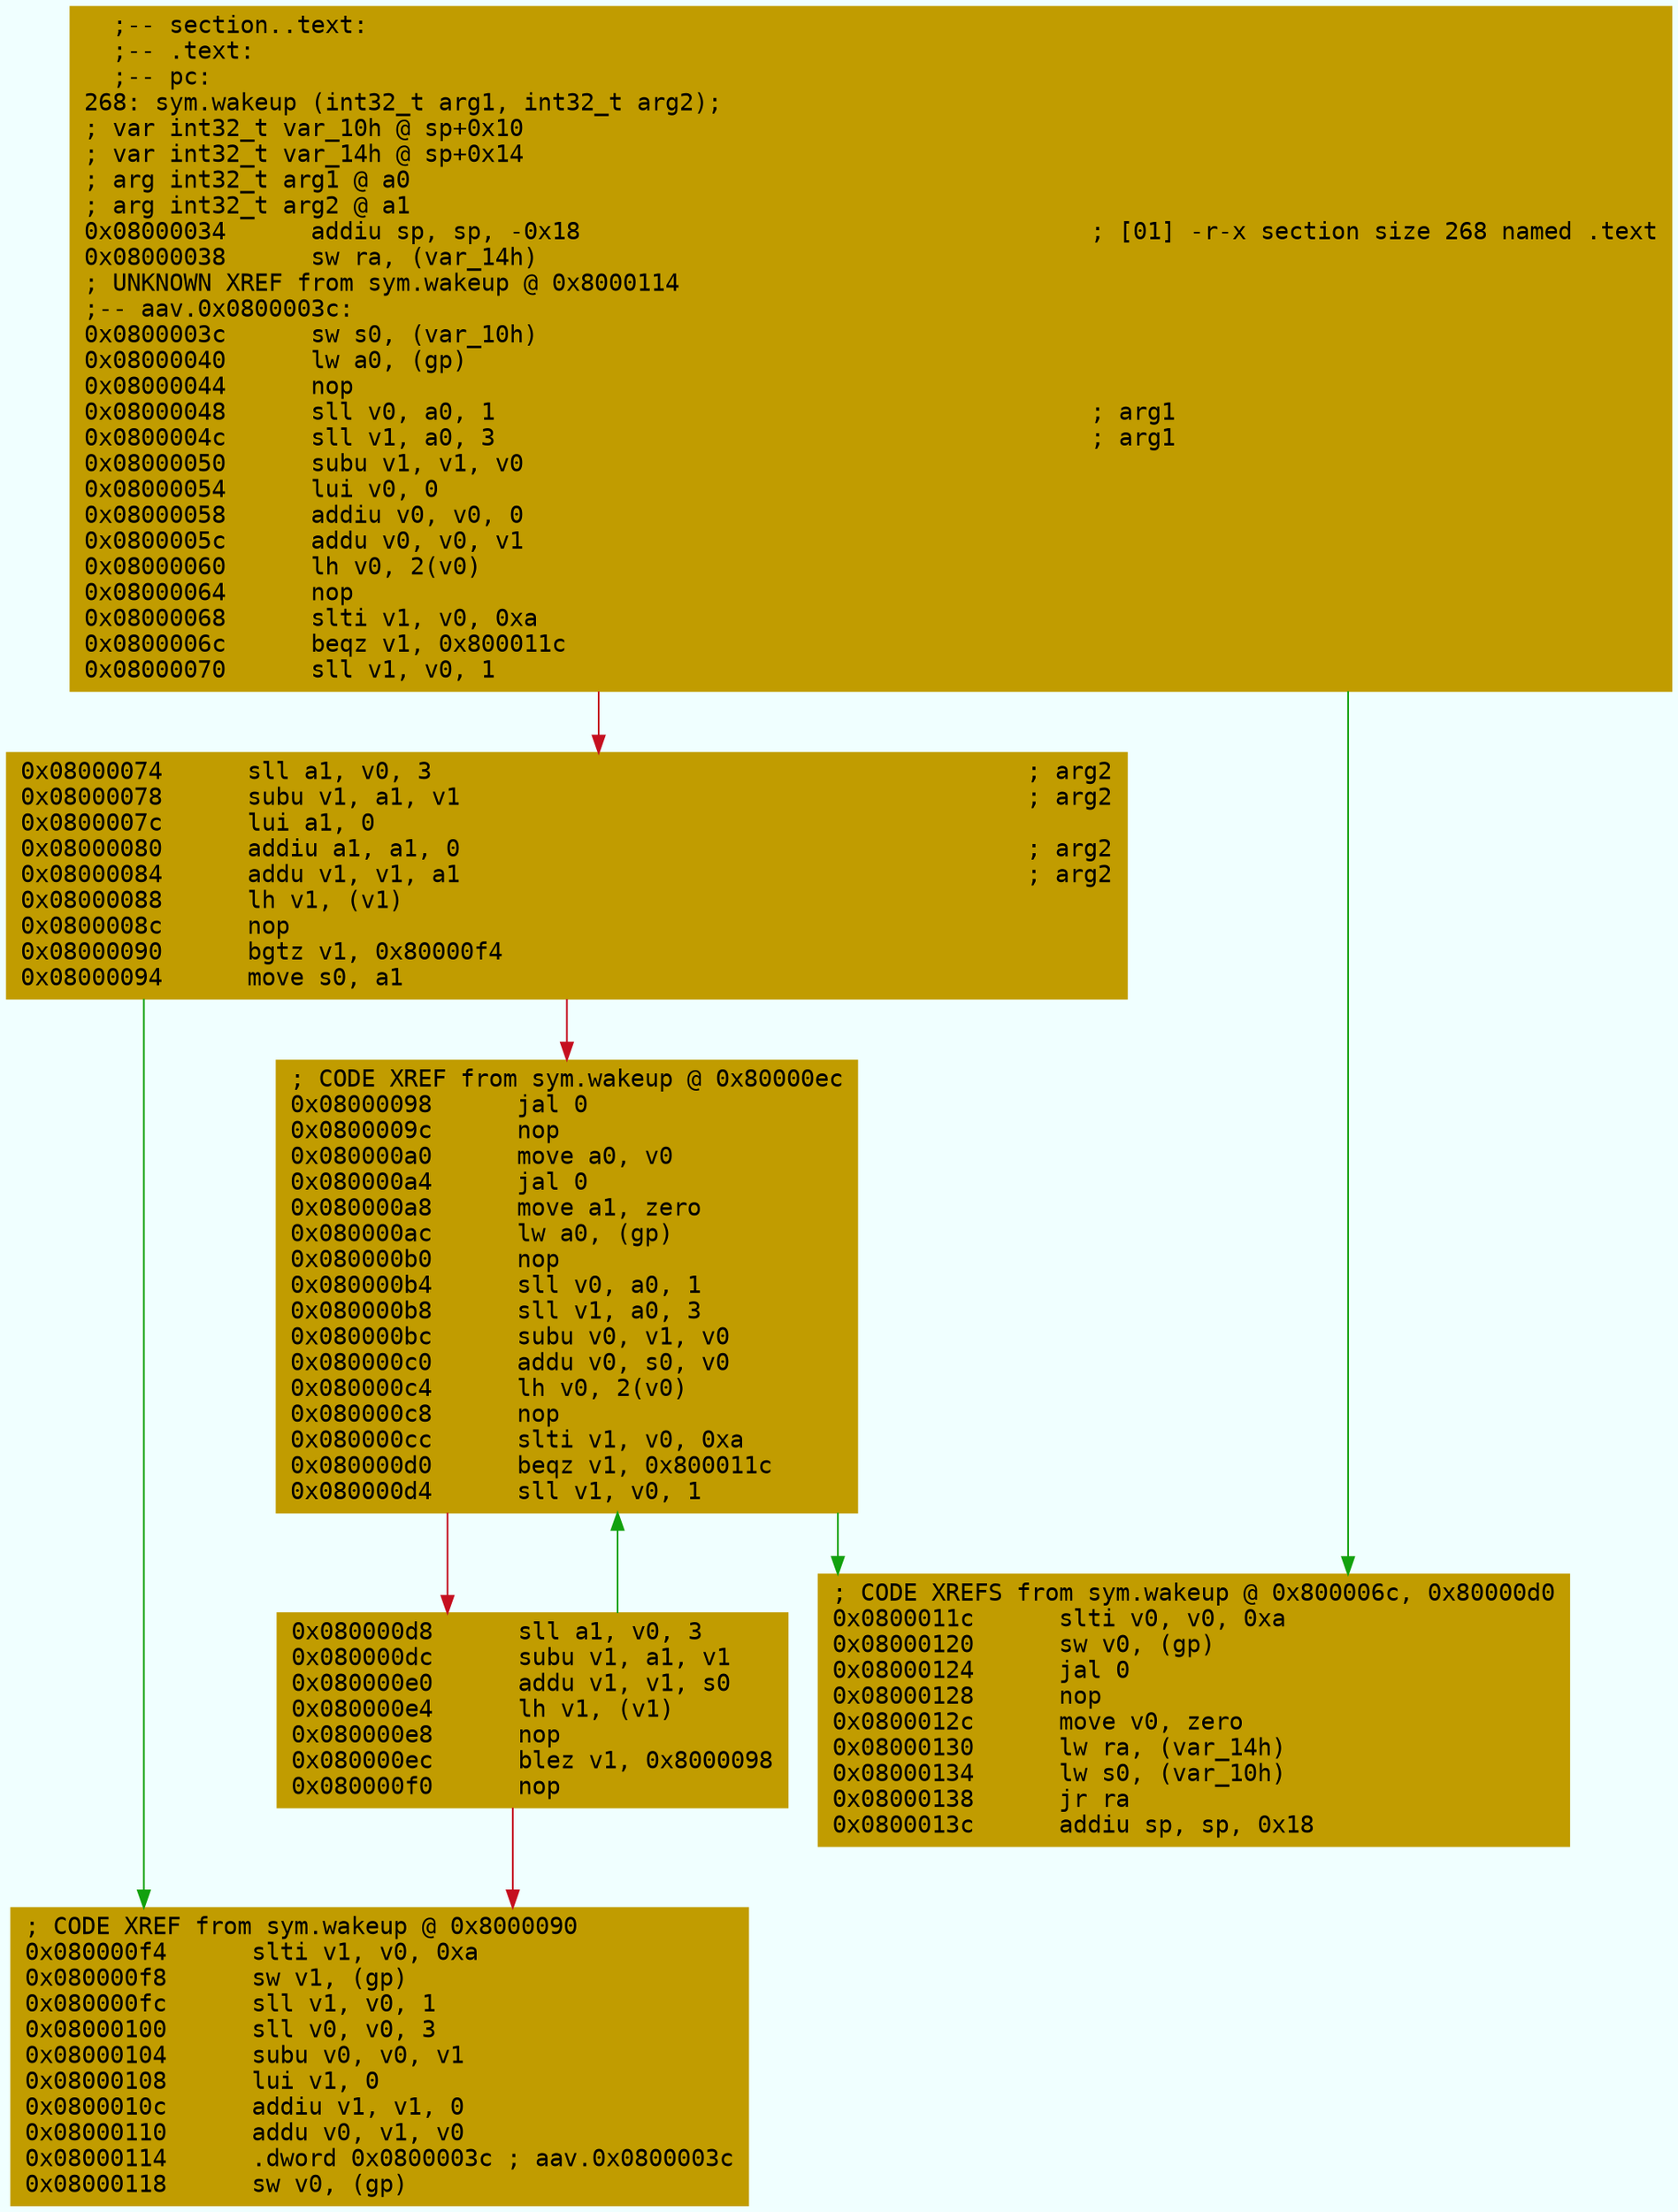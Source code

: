 digraph code {
	graph [bgcolor=azure fontsize=8 fontname="Courier" splines="ortho"];
	node [fillcolor=gray style=filled shape=box];
	edge [arrowhead="normal"];
	"0x08000034" [URL="sym.wakeup/0x08000034", fillcolor="#c19c00",color="#c19c00", fontname="Courier",label="  ;-- section..text:\l  ;-- .text:\l  ;-- pc:\l268: sym.wakeup (int32_t arg1, int32_t arg2);\l; var int32_t var_10h @ sp+0x10\l; var int32_t var_14h @ sp+0x14\l; arg int32_t arg1 @ a0\l; arg int32_t arg2 @ a1\l0x08000034      addiu sp, sp, -0x18                                    ; [01] -r-x section size 268 named .text\l0x08000038      sw ra, (var_14h)\l; UNKNOWN XREF from sym.wakeup @ 0x8000114\l;-- aav.0x0800003c:\l0x0800003c      sw s0, (var_10h)\l0x08000040      lw a0, (gp)\l0x08000044      nop\l0x08000048      sll v0, a0, 1                                          ; arg1\l0x0800004c      sll v1, a0, 3                                          ; arg1\l0x08000050      subu v1, v1, v0\l0x08000054      lui v0, 0\l0x08000058      addiu v0, v0, 0\l0x0800005c      addu v0, v0, v1\l0x08000060      lh v0, 2(v0)\l0x08000064      nop\l0x08000068      slti v1, v0, 0xa\l0x0800006c      beqz v1, 0x800011c\l0x08000070      sll v1, v0, 1\l"]
	"0x08000074" [URL="sym.wakeup/0x08000074", fillcolor="#c19c00",color="#c19c00", fontname="Courier",label="0x08000074      sll a1, v0, 3                                          ; arg2\l0x08000078      subu v1, a1, v1                                        ; arg2\l0x0800007c      lui a1, 0\l0x08000080      addiu a1, a1, 0                                        ; arg2\l0x08000084      addu v1, v1, a1                                        ; arg2\l0x08000088      lh v1, (v1)\l0x0800008c      nop\l0x08000090      bgtz v1, 0x80000f4\l0x08000094      move s0, a1\l"]
	"0x08000098" [URL="sym.wakeup/0x08000098", fillcolor="#c19c00",color="#c19c00", fontname="Courier",label="; CODE XREF from sym.wakeup @ 0x80000ec\l0x08000098      jal 0\l0x0800009c      nop\l0x080000a0      move a0, v0\l0x080000a4      jal 0\l0x080000a8      move a1, zero\l0x080000ac      lw a0, (gp)\l0x080000b0      nop\l0x080000b4      sll v0, a0, 1\l0x080000b8      sll v1, a0, 3\l0x080000bc      subu v0, v1, v0\l0x080000c0      addu v0, s0, v0\l0x080000c4      lh v0, 2(v0)\l0x080000c8      nop\l0x080000cc      slti v1, v0, 0xa\l0x080000d0      beqz v1, 0x800011c\l0x080000d4      sll v1, v0, 1\l"]
	"0x080000d8" [URL="sym.wakeup/0x080000d8", fillcolor="#c19c00",color="#c19c00", fontname="Courier",label="0x080000d8      sll a1, v0, 3\l0x080000dc      subu v1, a1, v1\l0x080000e0      addu v1, v1, s0\l0x080000e4      lh v1, (v1)\l0x080000e8      nop\l0x080000ec      blez v1, 0x8000098\l0x080000f0      nop\l"]
	"0x080000f4" [URL="sym.wakeup/0x080000f4", fillcolor="#c19c00",color="#c19c00", fontname="Courier",label="; CODE XREF from sym.wakeup @ 0x8000090\l0x080000f4      slti v1, v0, 0xa\l0x080000f8      sw v1, (gp)\l0x080000fc      sll v1, v0, 1\l0x08000100      sll v0, v0, 3\l0x08000104      subu v0, v0, v1\l0x08000108      lui v1, 0\l0x0800010c      addiu v1, v1, 0\l0x08000110      addu v0, v1, v0\l0x08000114      .dword 0x0800003c ; aav.0x0800003c\l0x08000118      sw v0, (gp)\l"]
	"0x0800011c" [URL="sym.wakeup/0x0800011c", fillcolor="#c19c00",color="#c19c00", fontname="Courier",label="; CODE XREFS from sym.wakeup @ 0x800006c, 0x80000d0\l0x0800011c      slti v0, v0, 0xa\l0x08000120      sw v0, (gp)\l0x08000124      jal 0\l0x08000128      nop\l0x0800012c      move v0, zero\l0x08000130      lw ra, (var_14h)\l0x08000134      lw s0, (var_10h)\l0x08000138      jr ra\l0x0800013c      addiu sp, sp, 0x18\l"]
        "0x08000034" -> "0x0800011c" [color="#13a10e"];
        "0x08000034" -> "0x08000074" [color="#c50f1f"];
        "0x08000074" -> "0x080000f4" [color="#13a10e"];
        "0x08000074" -> "0x08000098" [color="#c50f1f"];
        "0x08000098" -> "0x0800011c" [color="#13a10e"];
        "0x08000098" -> "0x080000d8" [color="#c50f1f"];
        "0x080000d8" -> "0x08000098" [color="#13a10e"];
        "0x080000d8" -> "0x080000f4" [color="#c50f1f"];
}
